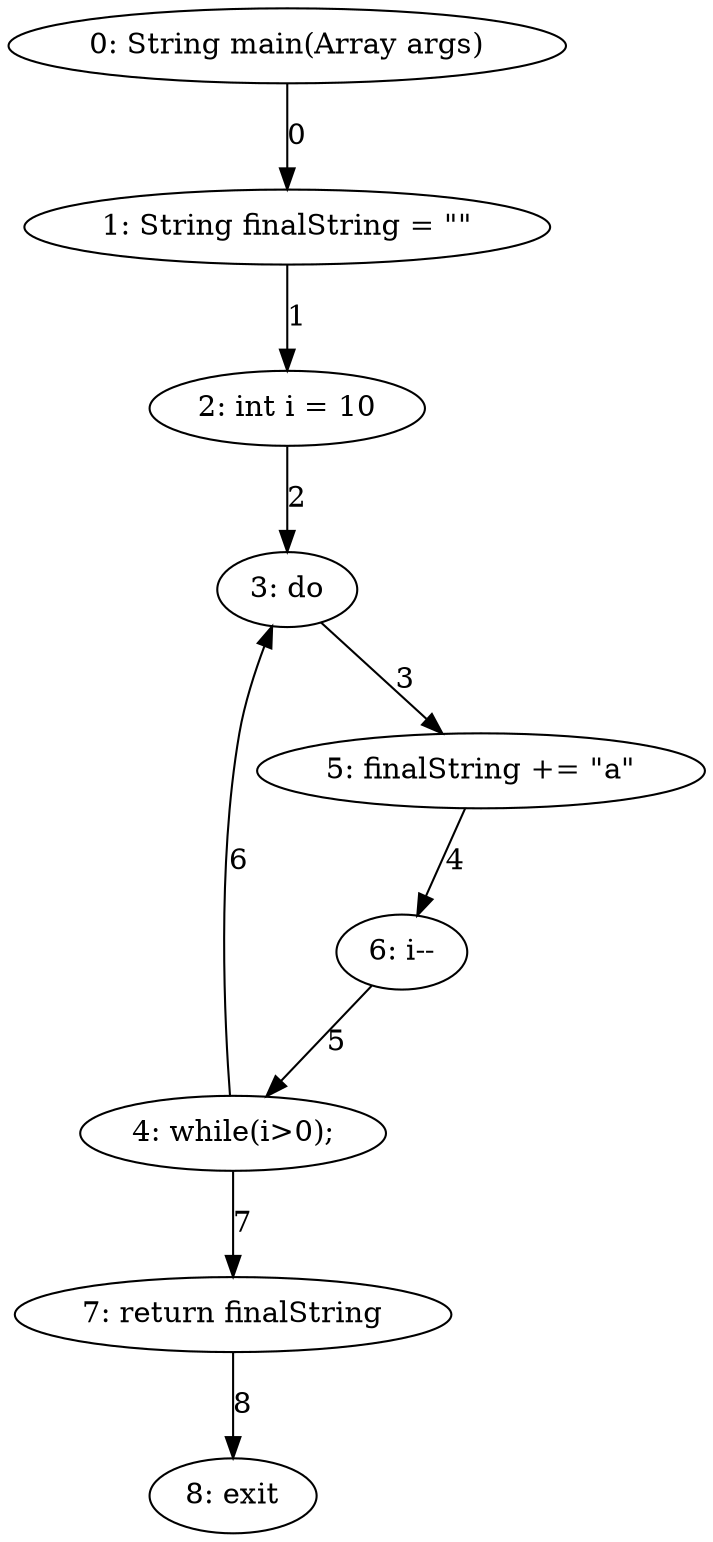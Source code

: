 digraph G {
  1 [ label="0: String main(Array args)" ];
  2 [ label="1: String finalString = \"\"" ];
  3 [ label="2: int i = 10" ];
  4 [ label="4: while(i>0);" ];
  5 [ label="3: do" ];
  6 [ label="5: finalString += \"a\"" ];
  7 [ label="6: i--" ];
  8 [ label="7: return finalString" ];
  9 [ label="8: exit" ];
  1 -> 2 [ label="0" ];
  2 -> 3 [ label="1" ];
  3 -> 5 [ label="2" ];
  5 -> 6 [ label="3" ];
  6 -> 7 [ label="4" ];
  7 -> 4 [ label="5" ];
  4 -> 5 [ label="6" ];
  4 -> 8 [ label="7" ];
  8 -> 9 [ label="8" ];
}
